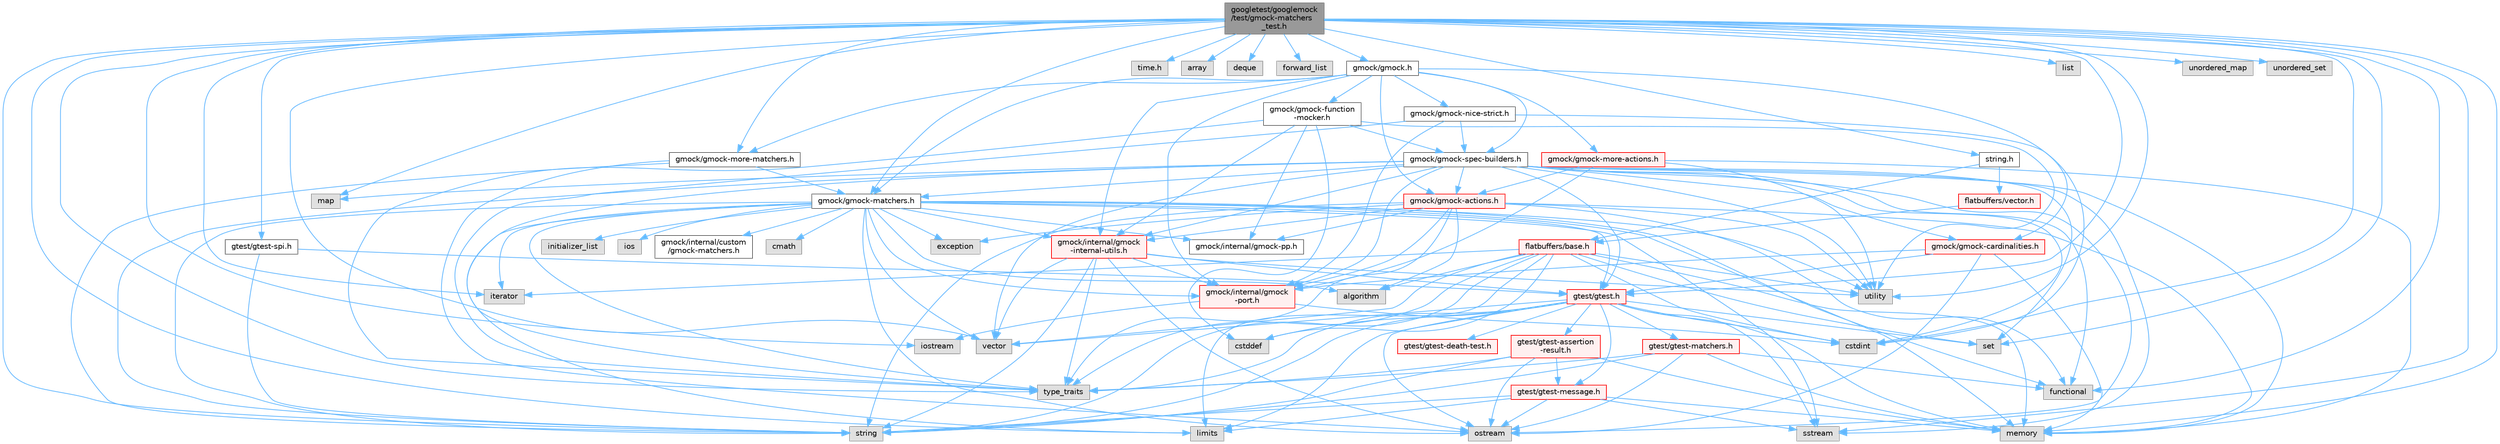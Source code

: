 digraph "googletest/googlemock/test/gmock-matchers_test.h"
{
 // LATEX_PDF_SIZE
  bgcolor="transparent";
  edge [fontname=Helvetica,fontsize=10,labelfontname=Helvetica,labelfontsize=10];
  node [fontname=Helvetica,fontsize=10,shape=box,height=0.2,width=0.4];
  Node1 [id="Node000001",label="googletest/googlemock\l/test/gmock-matchers\l_test.h",height=0.2,width=0.4,color="gray40", fillcolor="grey60", style="filled", fontcolor="black",tooltip=" "];
  Node1 -> Node2 [id="edge1_Node000001_Node000002",color="steelblue1",style="solid",tooltip=" "];
  Node2 [id="Node000002",label="string.h",height=0.2,width=0.4,color="grey40", fillcolor="white", style="filled",URL="$string_8h.html",tooltip=" "];
  Node2 -> Node3 [id="edge2_Node000002_Node000003",color="steelblue1",style="solid",tooltip=" "];
  Node3 [id="Node000003",label="flatbuffers/base.h",height=0.2,width=0.4,color="red", fillcolor="#FFF0F0", style="filled",URL="$base_8h.html",tooltip=" "];
  Node3 -> Node5 [id="edge3_Node000003_Node000005",color="steelblue1",style="solid",tooltip=" "];
  Node5 [id="Node000005",label="cstdint",height=0.2,width=0.4,color="grey60", fillcolor="#E0E0E0", style="filled",tooltip=" "];
  Node3 -> Node6 [id="edge4_Node000003_Node000006",color="steelblue1",style="solid",tooltip=" "];
  Node6 [id="Node000006",label="cstddef",height=0.2,width=0.4,color="grey60", fillcolor="#E0E0E0", style="filled",tooltip=" "];
  Node3 -> Node9 [id="edge5_Node000003_Node000009",color="steelblue1",style="solid",tooltip=" "];
  Node9 [id="Node000009",label="utility",height=0.2,width=0.4,color="grey60", fillcolor="#E0E0E0", style="filled",tooltip=" "];
  Node3 -> Node10 [id="edge6_Node000003_Node000010",color="steelblue1",style="solid",tooltip=" "];
  Node10 [id="Node000010",label="string",height=0.2,width=0.4,color="grey60", fillcolor="#E0E0E0", style="filled",tooltip=" "];
  Node3 -> Node11 [id="edge7_Node000003_Node000011",color="steelblue1",style="solid",tooltip=" "];
  Node11 [id="Node000011",label="type_traits",height=0.2,width=0.4,color="grey60", fillcolor="#E0E0E0", style="filled",tooltip=" "];
  Node3 -> Node12 [id="edge8_Node000003_Node000012",color="steelblue1",style="solid",tooltip=" "];
  Node12 [id="Node000012",label="vector",height=0.2,width=0.4,color="grey60", fillcolor="#E0E0E0", style="filled",tooltip=" "];
  Node3 -> Node13 [id="edge9_Node000003_Node000013",color="steelblue1",style="solid",tooltip=" "];
  Node13 [id="Node000013",label="set",height=0.2,width=0.4,color="grey60", fillcolor="#E0E0E0", style="filled",tooltip=" "];
  Node3 -> Node14 [id="edge10_Node000003_Node000014",color="steelblue1",style="solid",tooltip=" "];
  Node14 [id="Node000014",label="algorithm",height=0.2,width=0.4,color="grey60", fillcolor="#E0E0E0", style="filled",tooltip=" "];
  Node3 -> Node15 [id="edge11_Node000003_Node000015",color="steelblue1",style="solid",tooltip=" "];
  Node15 [id="Node000015",label="limits",height=0.2,width=0.4,color="grey60", fillcolor="#E0E0E0", style="filled",tooltip=" "];
  Node3 -> Node16 [id="edge12_Node000003_Node000016",color="steelblue1",style="solid",tooltip=" "];
  Node16 [id="Node000016",label="iterator",height=0.2,width=0.4,color="grey60", fillcolor="#E0E0E0", style="filled",tooltip=" "];
  Node3 -> Node17 [id="edge13_Node000003_Node000017",color="steelblue1",style="solid",tooltip=" "];
  Node17 [id="Node000017",label="memory",height=0.2,width=0.4,color="grey60", fillcolor="#E0E0E0", style="filled",tooltip=" "];
  Node2 -> Node18 [id="edge14_Node000002_Node000018",color="steelblue1",style="solid",tooltip=" "];
  Node18 [id="Node000018",label="flatbuffers/vector.h",height=0.2,width=0.4,color="red", fillcolor="#FFF0F0", style="filled",URL="$vector_8h.html",tooltip=" "];
  Node18 -> Node3 [id="edge15_Node000018_Node000003",color="steelblue1",style="solid",tooltip=" "];
  Node1 -> Node21 [id="edge16_Node000001_Node000021",color="steelblue1",style="solid",tooltip=" "];
  Node21 [id="Node000021",label="time.h",height=0.2,width=0.4,color="grey60", fillcolor="#E0E0E0", style="filled",tooltip=" "];
  Node1 -> Node22 [id="edge17_Node000001_Node000022",color="steelblue1",style="solid",tooltip=" "];
  Node22 [id="Node000022",label="array",height=0.2,width=0.4,color="grey60", fillcolor="#E0E0E0", style="filled",tooltip=" "];
  Node1 -> Node5 [id="edge18_Node000001_Node000005",color="steelblue1",style="solid",tooltip=" "];
  Node1 -> Node23 [id="edge19_Node000001_Node000023",color="steelblue1",style="solid",tooltip=" "];
  Node23 [id="Node000023",label="deque",height=0.2,width=0.4,color="grey60", fillcolor="#E0E0E0", style="filled",tooltip=" "];
  Node1 -> Node24 [id="edge20_Node000001_Node000024",color="steelblue1",style="solid",tooltip=" "];
  Node24 [id="Node000024",label="forward_list",height=0.2,width=0.4,color="grey60", fillcolor="#E0E0E0", style="filled",tooltip=" "];
  Node1 -> Node25 [id="edge21_Node000001_Node000025",color="steelblue1",style="solid",tooltip=" "];
  Node25 [id="Node000025",label="functional",height=0.2,width=0.4,color="grey60", fillcolor="#E0E0E0", style="filled",tooltip=" "];
  Node1 -> Node26 [id="edge22_Node000001_Node000026",color="steelblue1",style="solid",tooltip=" "];
  Node26 [id="Node000026",label="iostream",height=0.2,width=0.4,color="grey60", fillcolor="#E0E0E0", style="filled",tooltip=" "];
  Node1 -> Node16 [id="edge23_Node000001_Node000016",color="steelblue1",style="solid",tooltip=" "];
  Node1 -> Node15 [id="edge24_Node000001_Node000015",color="steelblue1",style="solid",tooltip=" "];
  Node1 -> Node27 [id="edge25_Node000001_Node000027",color="steelblue1",style="solid",tooltip=" "];
  Node27 [id="Node000027",label="list",height=0.2,width=0.4,color="grey60", fillcolor="#E0E0E0", style="filled",tooltip=" "];
  Node1 -> Node28 [id="edge26_Node000001_Node000028",color="steelblue1",style="solid",tooltip=" "];
  Node28 [id="Node000028",label="map",height=0.2,width=0.4,color="grey60", fillcolor="#E0E0E0", style="filled",tooltip=" "];
  Node1 -> Node17 [id="edge27_Node000001_Node000017",color="steelblue1",style="solid",tooltip=" "];
  Node1 -> Node13 [id="edge28_Node000001_Node000013",color="steelblue1",style="solid",tooltip=" "];
  Node1 -> Node29 [id="edge29_Node000001_Node000029",color="steelblue1",style="solid",tooltip=" "];
  Node29 [id="Node000029",label="sstream",height=0.2,width=0.4,color="grey60", fillcolor="#E0E0E0", style="filled",tooltip=" "];
  Node1 -> Node10 [id="edge30_Node000001_Node000010",color="steelblue1",style="solid",tooltip=" "];
  Node1 -> Node11 [id="edge31_Node000001_Node000011",color="steelblue1",style="solid",tooltip=" "];
  Node1 -> Node30 [id="edge32_Node000001_Node000030",color="steelblue1",style="solid",tooltip=" "];
  Node30 [id="Node000030",label="unordered_map",height=0.2,width=0.4,color="grey60", fillcolor="#E0E0E0", style="filled",tooltip=" "];
  Node1 -> Node31 [id="edge33_Node000001_Node000031",color="steelblue1",style="solid",tooltip=" "];
  Node31 [id="Node000031",label="unordered_set",height=0.2,width=0.4,color="grey60", fillcolor="#E0E0E0", style="filled",tooltip=" "];
  Node1 -> Node9 [id="edge34_Node000001_Node000009",color="steelblue1",style="solid",tooltip=" "];
  Node1 -> Node12 [id="edge35_Node000001_Node000012",color="steelblue1",style="solid",tooltip=" "];
  Node1 -> Node32 [id="edge36_Node000001_Node000032",color="steelblue1",style="solid",tooltip=" "];
  Node32 [id="Node000032",label="gmock/gmock-matchers.h",height=0.2,width=0.4,color="grey40", fillcolor="white", style="filled",URL="$gmock-matchers_8h.html",tooltip=" "];
  Node32 -> Node14 [id="edge37_Node000032_Node000014",color="steelblue1",style="solid",tooltip=" "];
  Node32 -> Node33 [id="edge38_Node000032_Node000033",color="steelblue1",style="solid",tooltip=" "];
  Node33 [id="Node000033",label="cmath",height=0.2,width=0.4,color="grey60", fillcolor="#E0E0E0", style="filled",tooltip=" "];
  Node32 -> Node34 [id="edge39_Node000032_Node000034",color="steelblue1",style="solid",tooltip=" "];
  Node34 [id="Node000034",label="exception",height=0.2,width=0.4,color="grey60", fillcolor="#E0E0E0", style="filled",tooltip=" "];
  Node32 -> Node25 [id="edge40_Node000032_Node000025",color="steelblue1",style="solid",tooltip=" "];
  Node32 -> Node35 [id="edge41_Node000032_Node000035",color="steelblue1",style="solid",tooltip=" "];
  Node35 [id="Node000035",label="initializer_list",height=0.2,width=0.4,color="grey60", fillcolor="#E0E0E0", style="filled",tooltip=" "];
  Node32 -> Node36 [id="edge42_Node000032_Node000036",color="steelblue1",style="solid",tooltip=" "];
  Node36 [id="Node000036",label="ios",height=0.2,width=0.4,color="grey60", fillcolor="#E0E0E0", style="filled",tooltip=" "];
  Node32 -> Node16 [id="edge43_Node000032_Node000016",color="steelblue1",style="solid",tooltip=" "];
  Node32 -> Node15 [id="edge44_Node000032_Node000015",color="steelblue1",style="solid",tooltip=" "];
  Node32 -> Node17 [id="edge45_Node000032_Node000017",color="steelblue1",style="solid",tooltip=" "];
  Node32 -> Node37 [id="edge46_Node000032_Node000037",color="steelblue1",style="solid",tooltip=" "];
  Node37 [id="Node000037",label="ostream",height=0.2,width=0.4,color="grey60", fillcolor="#E0E0E0", style="filled",tooltip=" "];
  Node32 -> Node29 [id="edge47_Node000032_Node000029",color="steelblue1",style="solid",tooltip=" "];
  Node32 -> Node10 [id="edge48_Node000032_Node000010",color="steelblue1",style="solid",tooltip=" "];
  Node32 -> Node11 [id="edge49_Node000032_Node000011",color="steelblue1",style="solid",tooltip=" "];
  Node32 -> Node9 [id="edge50_Node000032_Node000009",color="steelblue1",style="solid",tooltip=" "];
  Node32 -> Node12 [id="edge51_Node000032_Node000012",color="steelblue1",style="solid",tooltip=" "];
  Node32 -> Node38 [id="edge52_Node000032_Node000038",color="steelblue1",style="solid",tooltip=" "];
  Node38 [id="Node000038",label="gmock/internal/gmock\l-internal-utils.h",height=0.2,width=0.4,color="red", fillcolor="#FFF0F0", style="filled",URL="$gmock-internal-utils_8h.html",tooltip=" "];
  Node38 -> Node37 [id="edge53_Node000038_Node000037",color="steelblue1",style="solid",tooltip=" "];
  Node38 -> Node10 [id="edge54_Node000038_Node000010",color="steelblue1",style="solid",tooltip=" "];
  Node38 -> Node11 [id="edge55_Node000038_Node000011",color="steelblue1",style="solid",tooltip=" "];
  Node38 -> Node9 [id="edge56_Node000038_Node000009",color="steelblue1",style="solid",tooltip=" "];
  Node38 -> Node12 [id="edge57_Node000038_Node000012",color="steelblue1",style="solid",tooltip=" "];
  Node38 -> Node40 [id="edge58_Node000038_Node000040",color="steelblue1",style="solid",tooltip=" "];
  Node40 [id="Node000040",label="gmock/internal/gmock\l-port.h",height=0.2,width=0.4,color="red", fillcolor="#FFF0F0", style="filled",URL="$gmock-port_8h.html",tooltip=" "];
  Node40 -> Node5 [id="edge59_Node000040_Node000005",color="steelblue1",style="solid",tooltip=" "];
  Node40 -> Node26 [id="edge60_Node000040_Node000026",color="steelblue1",style="solid",tooltip=" "];
  Node38 -> Node58 [id="edge61_Node000038_Node000058",color="steelblue1",style="solid",tooltip=" "];
  Node58 [id="Node000058",label="gtest/gtest.h",height=0.2,width=0.4,color="red", fillcolor="#FFF0F0", style="filled",URL="$gtest_8h.html",tooltip=" "];
  Node58 -> Node6 [id="edge62_Node000058_Node000006",color="steelblue1",style="solid",tooltip=" "];
  Node58 -> Node5 [id="edge63_Node000058_Node000005",color="steelblue1",style="solid",tooltip=" "];
  Node58 -> Node15 [id="edge64_Node000058_Node000015",color="steelblue1",style="solid",tooltip=" "];
  Node58 -> Node17 [id="edge65_Node000058_Node000017",color="steelblue1",style="solid",tooltip=" "];
  Node58 -> Node37 [id="edge66_Node000058_Node000037",color="steelblue1",style="solid",tooltip=" "];
  Node58 -> Node13 [id="edge67_Node000058_Node000013",color="steelblue1",style="solid",tooltip=" "];
  Node58 -> Node29 [id="edge68_Node000058_Node000029",color="steelblue1",style="solid",tooltip=" "];
  Node58 -> Node10 [id="edge69_Node000058_Node000010",color="steelblue1",style="solid",tooltip=" "];
  Node58 -> Node11 [id="edge70_Node000058_Node000011",color="steelblue1",style="solid",tooltip=" "];
  Node58 -> Node12 [id="edge71_Node000058_Node000012",color="steelblue1",style="solid",tooltip=" "];
  Node58 -> Node59 [id="edge72_Node000058_Node000059",color="steelblue1",style="solid",tooltip=" "];
  Node59 [id="Node000059",label="gtest/gtest-assertion\l-result.h",height=0.2,width=0.4,color="red", fillcolor="#FFF0F0", style="filled",URL="$gtest-assertion-result_8h.html",tooltip=" "];
  Node59 -> Node17 [id="edge73_Node000059_Node000017",color="steelblue1",style="solid",tooltip=" "];
  Node59 -> Node37 [id="edge74_Node000059_Node000037",color="steelblue1",style="solid",tooltip=" "];
  Node59 -> Node10 [id="edge75_Node000059_Node000010",color="steelblue1",style="solid",tooltip=" "];
  Node59 -> Node11 [id="edge76_Node000059_Node000011",color="steelblue1",style="solid",tooltip=" "];
  Node59 -> Node60 [id="edge77_Node000059_Node000060",color="steelblue1",style="solid",tooltip=" "];
  Node60 [id="Node000060",label="gtest/gtest-message.h",height=0.2,width=0.4,color="red", fillcolor="#FFF0F0", style="filled",URL="$gtest-message_8h.html",tooltip=" "];
  Node60 -> Node15 [id="edge78_Node000060_Node000015",color="steelblue1",style="solid",tooltip=" "];
  Node60 -> Node17 [id="edge79_Node000060_Node000017",color="steelblue1",style="solid",tooltip=" "];
  Node60 -> Node37 [id="edge80_Node000060_Node000037",color="steelblue1",style="solid",tooltip=" "];
  Node60 -> Node29 [id="edge81_Node000060_Node000029",color="steelblue1",style="solid",tooltip=" "];
  Node60 -> Node10 [id="edge82_Node000060_Node000010",color="steelblue1",style="solid",tooltip=" "];
  Node58 -> Node61 [id="edge83_Node000058_Node000061",color="steelblue1",style="solid",tooltip=" "];
  Node61 [id="Node000061",label="gtest/gtest-death-test.h",height=0.2,width=0.4,color="red", fillcolor="#FFF0F0", style="filled",URL="$gtest-death-test_8h.html",tooltip=" "];
  Node58 -> Node63 [id="edge84_Node000058_Node000063",color="steelblue1",style="solid",tooltip=" "];
  Node63 [id="Node000063",label="gtest/gtest-matchers.h",height=0.2,width=0.4,color="red", fillcolor="#FFF0F0", style="filled",URL="$gtest-matchers_8h.html",tooltip=" "];
  Node63 -> Node25 [id="edge85_Node000063_Node000025",color="steelblue1",style="solid",tooltip=" "];
  Node63 -> Node17 [id="edge86_Node000063_Node000017",color="steelblue1",style="solid",tooltip=" "];
  Node63 -> Node37 [id="edge87_Node000063_Node000037",color="steelblue1",style="solid",tooltip=" "];
  Node63 -> Node10 [id="edge88_Node000063_Node000010",color="steelblue1",style="solid",tooltip=" "];
  Node63 -> Node11 [id="edge89_Node000063_Node000011",color="steelblue1",style="solid",tooltip=" "];
  Node58 -> Node60 [id="edge90_Node000058_Node000060",color="steelblue1",style="solid",tooltip=" "];
  Node32 -> Node40 [id="edge91_Node000032_Node000040",color="steelblue1",style="solid",tooltip=" "];
  Node32 -> Node80 [id="edge92_Node000032_Node000080",color="steelblue1",style="solid",tooltip=" "];
  Node80 [id="Node000080",label="gmock/internal/gmock-pp.h",height=0.2,width=0.4,color="grey40", fillcolor="white", style="filled",URL="$gmock-pp_8h.html",tooltip=" "];
  Node32 -> Node58 [id="edge93_Node000032_Node000058",color="steelblue1",style="solid",tooltip=" "];
  Node32 -> Node81 [id="edge94_Node000032_Node000081",color="steelblue1",style="solid",tooltip=" "];
  Node81 [id="Node000081",label="gmock/internal/custom\l/gmock-matchers.h",height=0.2,width=0.4,color="grey40", fillcolor="white", style="filled",URL="$internal_2custom_2gmock-matchers_8h.html",tooltip=" "];
  Node1 -> Node82 [id="edge95_Node000001_Node000082",color="steelblue1",style="solid",tooltip=" "];
  Node82 [id="Node000082",label="gmock/gmock-more-matchers.h",height=0.2,width=0.4,color="grey40", fillcolor="white", style="filled",URL="$gmock-more-matchers_8h.html",tooltip=" "];
  Node82 -> Node37 [id="edge96_Node000082_Node000037",color="steelblue1",style="solid",tooltip=" "];
  Node82 -> Node10 [id="edge97_Node000082_Node000010",color="steelblue1",style="solid",tooltip=" "];
  Node82 -> Node32 [id="edge98_Node000082_Node000032",color="steelblue1",style="solid",tooltip=" "];
  Node1 -> Node83 [id="edge99_Node000001_Node000083",color="steelblue1",style="solid",tooltip=" "];
  Node83 [id="Node000083",label="gmock/gmock.h",height=0.2,width=0.4,color="grey40", fillcolor="white", style="filled",URL="$gmock_8h.html",tooltip=" "];
  Node83 -> Node84 [id="edge100_Node000083_Node000084",color="steelblue1",style="solid",tooltip=" "];
  Node84 [id="Node000084",label="gmock/gmock-actions.h",height=0.2,width=0.4,color="red", fillcolor="#FFF0F0", style="filled",URL="$gmock-actions_8h.html",tooltip=" "];
  Node84 -> Node14 [id="edge101_Node000084_Node000014",color="steelblue1",style="solid",tooltip=" "];
  Node84 -> Node34 [id="edge102_Node000084_Node000034",color="steelblue1",style="solid",tooltip=" "];
  Node84 -> Node25 [id="edge103_Node000084_Node000025",color="steelblue1",style="solid",tooltip=" "];
  Node84 -> Node17 [id="edge104_Node000084_Node000017",color="steelblue1",style="solid",tooltip=" "];
  Node84 -> Node10 [id="edge105_Node000084_Node000010",color="steelblue1",style="solid",tooltip=" "];
  Node84 -> Node11 [id="edge106_Node000084_Node000011",color="steelblue1",style="solid",tooltip=" "];
  Node84 -> Node9 [id="edge107_Node000084_Node000009",color="steelblue1",style="solid",tooltip=" "];
  Node84 -> Node38 [id="edge108_Node000084_Node000038",color="steelblue1",style="solid",tooltip=" "];
  Node84 -> Node40 [id="edge109_Node000084_Node000040",color="steelblue1",style="solid",tooltip=" "];
  Node84 -> Node80 [id="edge110_Node000084_Node000080",color="steelblue1",style="solid",tooltip=" "];
  Node83 -> Node86 [id="edge111_Node000083_Node000086",color="steelblue1",style="solid",tooltip=" "];
  Node86 [id="Node000086",label="gmock/gmock-cardinalities.h",height=0.2,width=0.4,color="red", fillcolor="#FFF0F0", style="filled",URL="$gmock-cardinalities_8h.html",tooltip=" "];
  Node86 -> Node17 [id="edge112_Node000086_Node000017",color="steelblue1",style="solid",tooltip=" "];
  Node86 -> Node37 [id="edge113_Node000086_Node000037",color="steelblue1",style="solid",tooltip=" "];
  Node86 -> Node40 [id="edge114_Node000086_Node000040",color="steelblue1",style="solid",tooltip=" "];
  Node86 -> Node58 [id="edge115_Node000086_Node000058",color="steelblue1",style="solid",tooltip=" "];
  Node83 -> Node88 [id="edge116_Node000083_Node000088",color="steelblue1",style="solid",tooltip=" "];
  Node88 [id="Node000088",label="gmock/gmock-function\l-mocker.h",height=0.2,width=0.4,color="grey40", fillcolor="white", style="filled",URL="$gmock-function-mocker_8h.html",tooltip=" "];
  Node88 -> Node6 [id="edge117_Node000088_Node000006",color="steelblue1",style="solid",tooltip=" "];
  Node88 -> Node11 [id="edge118_Node000088_Node000011",color="steelblue1",style="solid",tooltip=" "];
  Node88 -> Node9 [id="edge119_Node000088_Node000009",color="steelblue1",style="solid",tooltip=" "];
  Node88 -> Node89 [id="edge120_Node000088_Node000089",color="steelblue1",style="solid",tooltip=" "];
  Node89 [id="Node000089",label="gmock/gmock-spec-builders.h",height=0.2,width=0.4,color="grey40", fillcolor="white", style="filled",URL="$gmock-spec-builders_8h.html",tooltip=" "];
  Node89 -> Node5 [id="edge121_Node000089_Node000005",color="steelblue1",style="solid",tooltip=" "];
  Node89 -> Node25 [id="edge122_Node000089_Node000025",color="steelblue1",style="solid",tooltip=" "];
  Node89 -> Node28 [id="edge123_Node000089_Node000028",color="steelblue1",style="solid",tooltip=" "];
  Node89 -> Node17 [id="edge124_Node000089_Node000017",color="steelblue1",style="solid",tooltip=" "];
  Node89 -> Node37 [id="edge125_Node000089_Node000037",color="steelblue1",style="solid",tooltip=" "];
  Node89 -> Node13 [id="edge126_Node000089_Node000013",color="steelblue1",style="solid",tooltip=" "];
  Node89 -> Node29 [id="edge127_Node000089_Node000029",color="steelblue1",style="solid",tooltip=" "];
  Node89 -> Node10 [id="edge128_Node000089_Node000010",color="steelblue1",style="solid",tooltip=" "];
  Node89 -> Node11 [id="edge129_Node000089_Node000011",color="steelblue1",style="solid",tooltip=" "];
  Node89 -> Node9 [id="edge130_Node000089_Node000009",color="steelblue1",style="solid",tooltip=" "];
  Node89 -> Node12 [id="edge131_Node000089_Node000012",color="steelblue1",style="solid",tooltip=" "];
  Node89 -> Node84 [id="edge132_Node000089_Node000084",color="steelblue1",style="solid",tooltip=" "];
  Node89 -> Node86 [id="edge133_Node000089_Node000086",color="steelblue1",style="solid",tooltip=" "];
  Node89 -> Node32 [id="edge134_Node000089_Node000032",color="steelblue1",style="solid",tooltip=" "];
  Node89 -> Node38 [id="edge135_Node000089_Node000038",color="steelblue1",style="solid",tooltip=" "];
  Node89 -> Node40 [id="edge136_Node000089_Node000040",color="steelblue1",style="solid",tooltip=" "];
  Node89 -> Node58 [id="edge137_Node000089_Node000058",color="steelblue1",style="solid",tooltip=" "];
  Node88 -> Node38 [id="edge138_Node000088_Node000038",color="steelblue1",style="solid",tooltip=" "];
  Node88 -> Node80 [id="edge139_Node000088_Node000080",color="steelblue1",style="solid",tooltip=" "];
  Node83 -> Node32 [id="edge140_Node000083_Node000032",color="steelblue1",style="solid",tooltip=" "];
  Node83 -> Node90 [id="edge141_Node000083_Node000090",color="steelblue1",style="solid",tooltip=" "];
  Node90 [id="Node000090",label="gmock/gmock-more-actions.h",height=0.2,width=0.4,color="red", fillcolor="#FFF0F0", style="filled",URL="$gmock-more-actions_8h.html",tooltip=" "];
  Node90 -> Node17 [id="edge142_Node000090_Node000017",color="steelblue1",style="solid",tooltip=" "];
  Node90 -> Node9 [id="edge143_Node000090_Node000009",color="steelblue1",style="solid",tooltip=" "];
  Node90 -> Node84 [id="edge144_Node000090_Node000084",color="steelblue1",style="solid",tooltip=" "];
  Node90 -> Node40 [id="edge145_Node000090_Node000040",color="steelblue1",style="solid",tooltip=" "];
  Node83 -> Node82 [id="edge146_Node000083_Node000082",color="steelblue1",style="solid",tooltip=" "];
  Node83 -> Node92 [id="edge147_Node000083_Node000092",color="steelblue1",style="solid",tooltip=" "];
  Node92 [id="Node000092",label="gmock/gmock-nice-strict.h",height=0.2,width=0.4,color="grey40", fillcolor="white", style="filled",URL="$gmock-nice-strict_8h.html",tooltip=" "];
  Node92 -> Node5 [id="edge148_Node000092_Node000005",color="steelblue1",style="solid",tooltip=" "];
  Node92 -> Node11 [id="edge149_Node000092_Node000011",color="steelblue1",style="solid",tooltip=" "];
  Node92 -> Node89 [id="edge150_Node000092_Node000089",color="steelblue1",style="solid",tooltip=" "];
  Node92 -> Node40 [id="edge151_Node000092_Node000040",color="steelblue1",style="solid",tooltip=" "];
  Node83 -> Node89 [id="edge152_Node000083_Node000089",color="steelblue1",style="solid",tooltip=" "];
  Node83 -> Node38 [id="edge153_Node000083_Node000038",color="steelblue1",style="solid",tooltip=" "];
  Node83 -> Node40 [id="edge154_Node000083_Node000040",color="steelblue1",style="solid",tooltip=" "];
  Node1 -> Node93 [id="edge155_Node000001_Node000093",color="steelblue1",style="solid",tooltip=" "];
  Node93 [id="Node000093",label="gtest/gtest-spi.h",height=0.2,width=0.4,color="grey40", fillcolor="white", style="filled",URL="$gtest-spi_8h.html",tooltip=" "];
  Node93 -> Node10 [id="edge156_Node000093_Node000010",color="steelblue1",style="solid",tooltip=" "];
  Node93 -> Node58 [id="edge157_Node000093_Node000058",color="steelblue1",style="solid",tooltip=" "];
  Node1 -> Node58 [id="edge158_Node000001_Node000058",color="steelblue1",style="solid",tooltip=" "];
}
